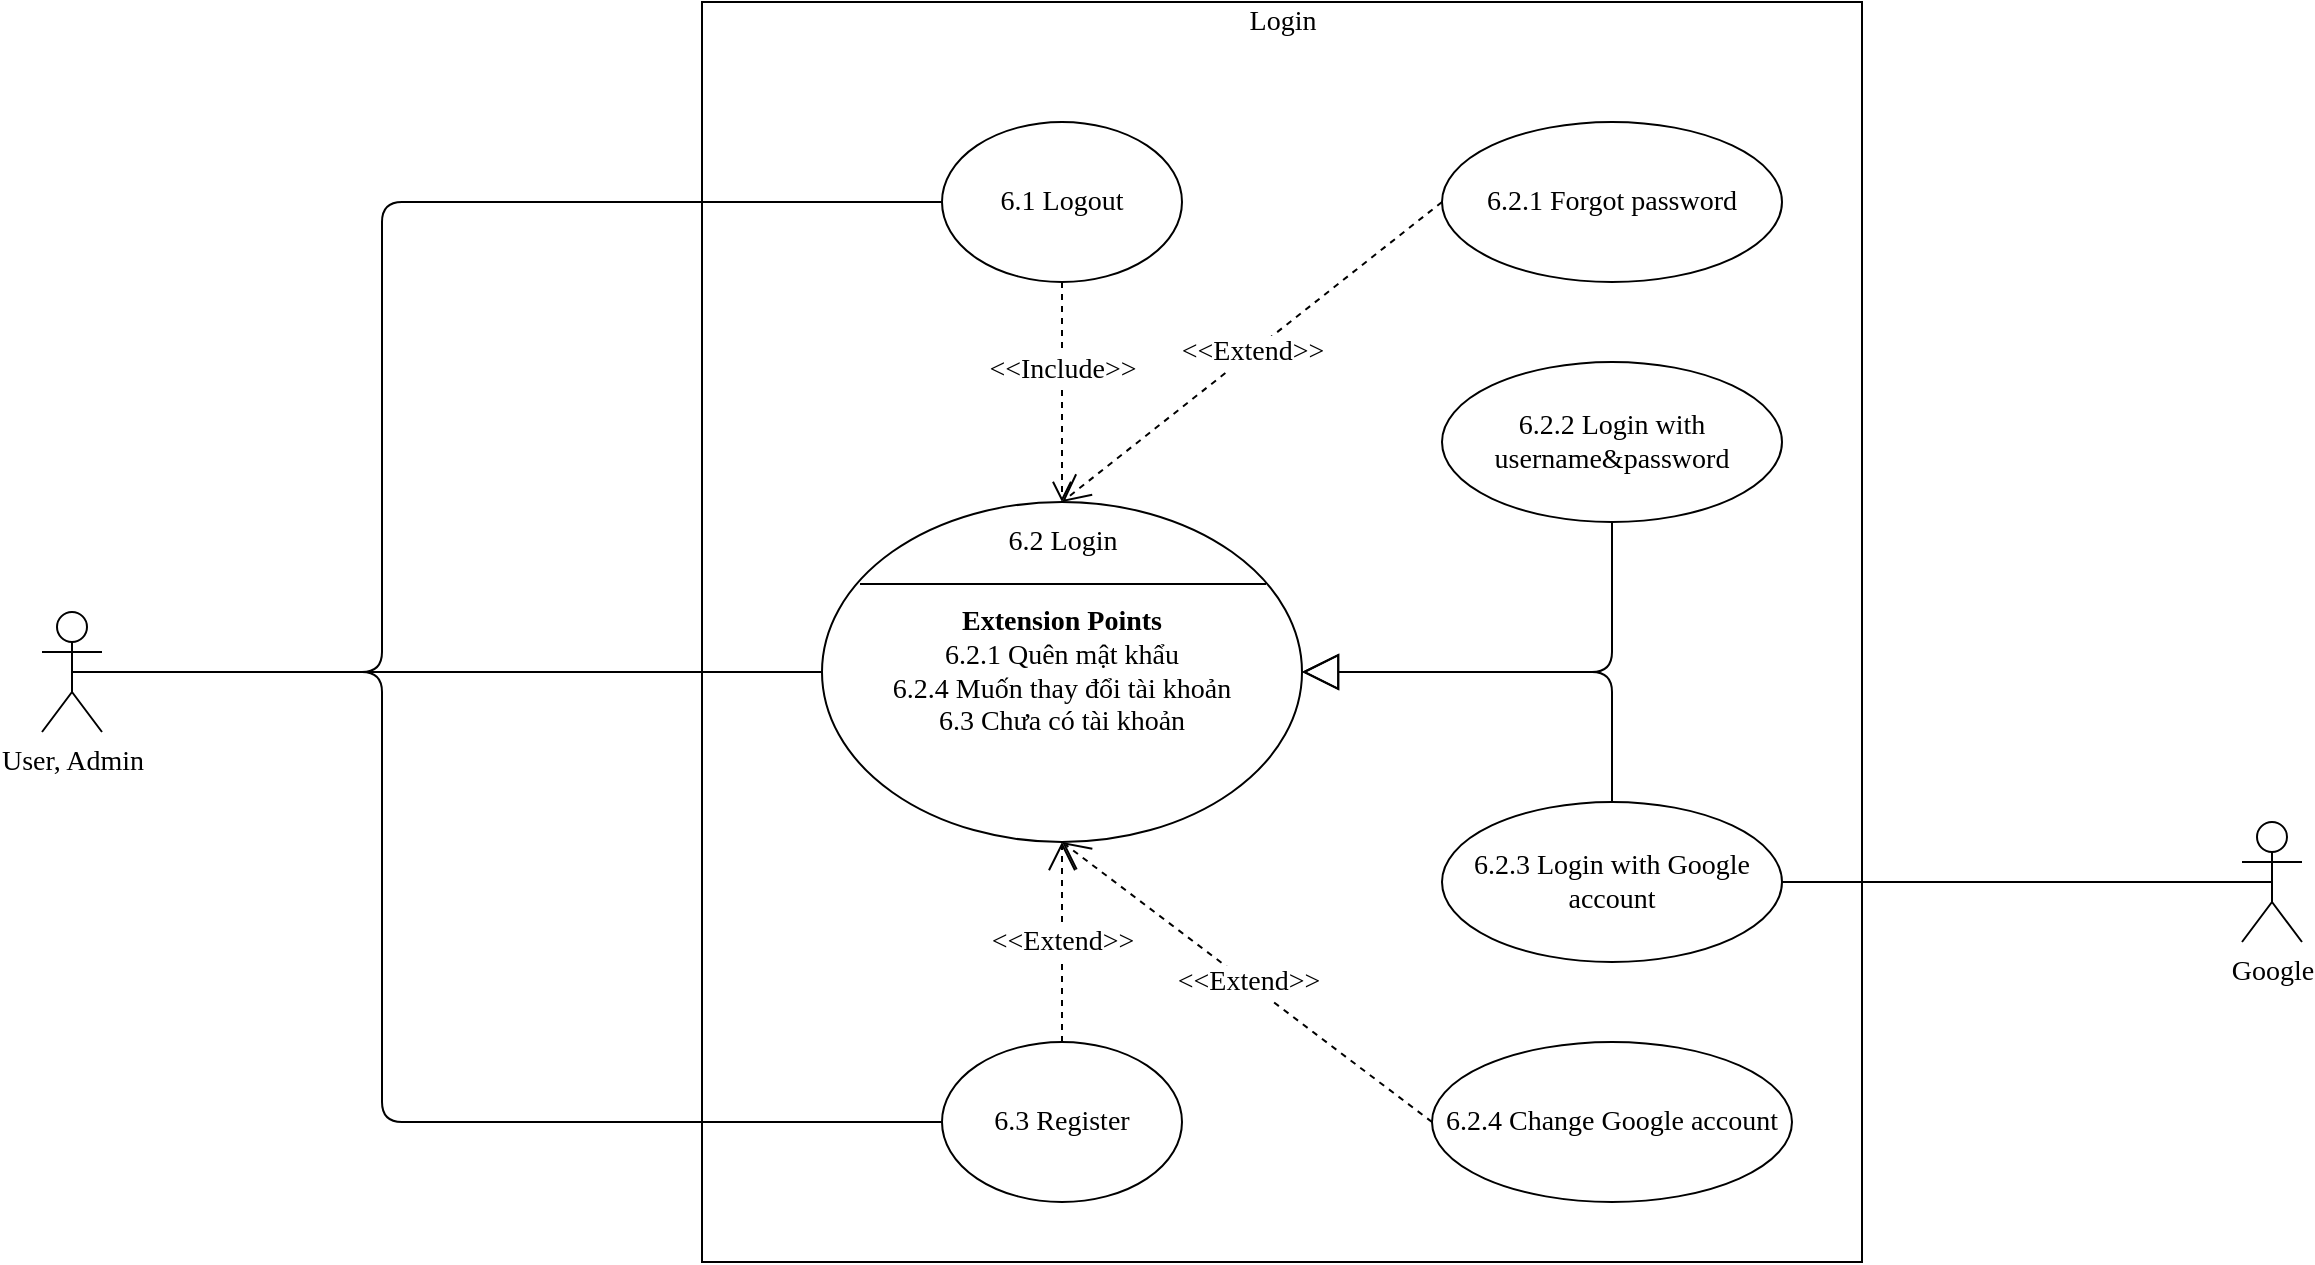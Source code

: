 <mxfile version="13.10.2" type="google"><diagram id="p37WDtrfEYxrl36EbQ1L" name="Page-1"><mxGraphModel dx="1210" dy="659" grid="1" gridSize="10" guides="1" tooltips="1" connect="1" arrows="1" fold="1" page="1" pageScale="1" pageWidth="850" pageHeight="1100" math="0" shadow="0"><root><mxCell id="0"/><mxCell id="1" parent="0"/><mxCell id="UBPgO-X2ELVRQW_mTyKu-1" value="" style="rounded=0;whiteSpace=wrap;html=1;fontFamily=Verdana;fontSize=14;" parent="1" vertex="1"><mxGeometry x="390" y="170" width="580" height="630" as="geometry"/></mxCell><mxCell id="UBPgO-X2ELVRQW_mTyKu-2" value="&lt;div&gt;User, Admin&lt;/div&gt;" style="shape=umlActor;verticalLabelPosition=bottom;verticalAlign=top;html=1;fontFamily=Verdana;fontSize=14;" parent="1" vertex="1"><mxGeometry x="60" y="475" width="30" height="60" as="geometry"/></mxCell><mxCell id="UBPgO-X2ELVRQW_mTyKu-3" value="6.1 Logout" style="ellipse;whiteSpace=wrap;html=1;fontFamily=Verdana;fontSize=14;" parent="1" vertex="1"><mxGeometry x="510" y="230" width="120" height="80" as="geometry"/></mxCell><mxCell id="UBPgO-X2ELVRQW_mTyKu-4" value="Login" style="text;html=1;align=center;verticalAlign=middle;resizable=0;points=[];autosize=1;fontFamily=Verdana;fontSize=14;" parent="1" vertex="1"><mxGeometry x="655" y="170" width="50" height="20" as="geometry"/></mxCell><mxCell id="UBPgO-X2ELVRQW_mTyKu-5" value="" style="endArrow=none;html=1;fontFamily=Verdana;fontSize=14;entryX=0;entryY=0.5;entryDx=0;entryDy=0;exitX=0.5;exitY=0.5;exitDx=0;exitDy=0;exitPerimeter=0;" parent="1" source="UBPgO-X2ELVRQW_mTyKu-2" target="UBPgO-X2ELVRQW_mTyKu-3" edge="1"><mxGeometry width="50" height="50" relative="1" as="geometry"><mxPoint x="390" y="470" as="sourcePoint"/><mxPoint x="440" y="420" as="targetPoint"/><Array as="points"><mxPoint x="230" y="505"/><mxPoint x="230" y="270"/></Array></mxGeometry></mxCell><mxCell id="UBPgO-X2ELVRQW_mTyKu-6" value="&lt;div&gt;&lt;b&gt;Extension Points&lt;/b&gt;&lt;/div&gt;&lt;div&gt;6.2.1 Quên mật khẩu&lt;/div&gt;&lt;div&gt;6.2.4 Muốn thay đổi tài khoản&lt;/div&gt;&lt;div&gt;6.3 Chưa có tài khoản&lt;br&gt;&lt;/div&gt;" style="ellipse;whiteSpace=wrap;html=1;fontFamily=Verdana;fontSize=14;" parent="1" vertex="1"><mxGeometry x="450" y="420" width="240" height="170" as="geometry"/></mxCell><mxCell id="UBPgO-X2ELVRQW_mTyKu-7" value="6.2 Login" style="text;html=1;align=center;verticalAlign=middle;resizable=0;points=[];autosize=1;fontSize=14;fontFamily=Verdana;" parent="1" vertex="1"><mxGeometry x="530" y="430" width="80" height="20" as="geometry"/></mxCell><mxCell id="UBPgO-X2ELVRQW_mTyKu-8" value="" style="endArrow=none;html=1;fontFamily=Verdana;fontSize=14;entryX=0.925;entryY=0.241;entryDx=0;entryDy=0;entryPerimeter=0;" parent="1" target="UBPgO-X2ELVRQW_mTyKu-6" edge="1"><mxGeometry width="50" height="50" relative="1" as="geometry"><mxPoint x="469" y="461" as="sourcePoint"/><mxPoint x="440" y="420" as="targetPoint"/></mxGeometry></mxCell><mxCell id="UBPgO-X2ELVRQW_mTyKu-9" value="" style="endArrow=none;html=1;fontFamily=Verdana;fontSize=14;entryX=0;entryY=0.5;entryDx=0;entryDy=0;exitX=0.5;exitY=0.5;exitDx=0;exitDy=0;exitPerimeter=0;" parent="1" source="UBPgO-X2ELVRQW_mTyKu-2" target="UBPgO-X2ELVRQW_mTyKu-6" edge="1"><mxGeometry width="50" height="50" relative="1" as="geometry"><mxPoint x="390" y="470" as="sourcePoint"/><mxPoint x="440" y="420" as="targetPoint"/><Array as="points"/></mxGeometry></mxCell><mxCell id="UBPgO-X2ELVRQW_mTyKu-10" value="6.3 Register" style="ellipse;whiteSpace=wrap;html=1;fontFamily=Verdana;fontSize=14;" parent="1" vertex="1"><mxGeometry x="510" y="690" width="120" height="80" as="geometry"/></mxCell><mxCell id="UBPgO-X2ELVRQW_mTyKu-11" value="" style="endArrow=none;html=1;fontFamily=Verdana;fontSize=14;entryX=0;entryY=0.5;entryDx=0;entryDy=0;exitX=0.5;exitY=0.5;exitDx=0;exitDy=0;exitPerimeter=0;" parent="1" source="UBPgO-X2ELVRQW_mTyKu-2" target="UBPgO-X2ELVRQW_mTyKu-10" edge="1"><mxGeometry width="50" height="50" relative="1" as="geometry"><mxPoint x="80" y="510" as="sourcePoint"/><mxPoint x="440" y="560" as="targetPoint"/><Array as="points"><mxPoint x="230" y="505"/><mxPoint x="230" y="730"/></Array></mxGeometry></mxCell><mxCell id="UBPgO-X2ELVRQW_mTyKu-12" value="6.2.1 Forgot password" style="ellipse;whiteSpace=wrap;html=1;fontFamily=Verdana;fontSize=14;" parent="1" vertex="1"><mxGeometry x="760" y="230" width="170" height="80" as="geometry"/></mxCell><mxCell id="UBPgO-X2ELVRQW_mTyKu-13" value="6.2.2 Login with username&amp;amp;password" style="ellipse;whiteSpace=wrap;html=1;fontFamily=Verdana;fontSize=14;" parent="1" vertex="1"><mxGeometry x="760" y="350" width="170" height="80" as="geometry"/></mxCell><mxCell id="UBPgO-X2ELVRQW_mTyKu-14" value="6.2.3 Login with Google account" style="ellipse;whiteSpace=wrap;html=1;fontFamily=Verdana;fontSize=14;" parent="1" vertex="1"><mxGeometry x="760" y="570" width="170" height="80" as="geometry"/></mxCell><mxCell id="UBPgO-X2ELVRQW_mTyKu-15" value="6.2.4 Change Google account" style="ellipse;whiteSpace=wrap;html=1;fontFamily=Verdana;fontSize=14;" parent="1" vertex="1"><mxGeometry x="755" y="690" width="180" height="80" as="geometry"/></mxCell><mxCell id="UBPgO-X2ELVRQW_mTyKu-16" value="&amp;lt;&amp;lt;Include&amp;gt;&amp;gt;" style="html=1;verticalAlign=bottom;endArrow=open;dashed=1;endSize=8;fontFamily=Verdana;fontSize=14;exitX=0.5;exitY=1;exitDx=0;exitDy=0;entryX=0.5;entryY=0;entryDx=0;entryDy=0;" parent="1" source="UBPgO-X2ELVRQW_mTyKu-3" target="UBPgO-X2ELVRQW_mTyKu-6" edge="1"><mxGeometry relative="1" as="geometry"><mxPoint x="680" y="460" as="sourcePoint"/><mxPoint x="600" y="460" as="targetPoint"/></mxGeometry></mxCell><mxCell id="UBPgO-X2ELVRQW_mTyKu-17" value="&amp;lt;&amp;lt;Extend&amp;gt;&amp;gt;" style="endArrow=open;endSize=12;dashed=1;html=1;fontFamily=Verdana;fontSize=14;exitX=0.5;exitY=0;exitDx=0;exitDy=0;entryX=0.5;entryY=1;entryDx=0;entryDy=0;" parent="1" source="UBPgO-X2ELVRQW_mTyKu-10" target="UBPgO-X2ELVRQW_mTyKu-6" edge="1"><mxGeometry width="160" relative="1" as="geometry"><mxPoint x="560" y="460" as="sourcePoint"/><mxPoint x="720" y="460" as="targetPoint"/></mxGeometry></mxCell><mxCell id="UBPgO-X2ELVRQW_mTyKu-18" value="&amp;lt;&amp;lt;Extend&amp;gt;&amp;gt;" style="endArrow=open;endSize=12;dashed=1;html=1;fontFamily=Verdana;fontSize=14;exitX=0;exitY=0.5;exitDx=0;exitDy=0;" parent="1" source="UBPgO-X2ELVRQW_mTyKu-12" edge="1"><mxGeometry width="160" relative="1" as="geometry"><mxPoint x="610" y="460" as="sourcePoint"/><mxPoint x="570" y="420" as="targetPoint"/></mxGeometry></mxCell><mxCell id="UBPgO-X2ELVRQW_mTyKu-19" value="&amp;lt;&amp;lt;Extend&amp;gt;&amp;gt;" style="endArrow=open;endSize=12;dashed=1;html=1;fontFamily=Verdana;fontSize=14;exitX=0;exitY=0.5;exitDx=0;exitDy=0;" parent="1" source="UBPgO-X2ELVRQW_mTyKu-15" edge="1"><mxGeometry width="160" relative="1" as="geometry"><mxPoint x="970" y="403.444" as="sourcePoint"/><mxPoint x="570" y="590" as="targetPoint"/></mxGeometry></mxCell><mxCell id="UBPgO-X2ELVRQW_mTyKu-20" value="" style="endArrow=block;endSize=16;endFill=0;html=1;fontFamily=Verdana;fontSize=14;exitX=0.5;exitY=1;exitDx=0;exitDy=0;entryX=1;entryY=0.5;entryDx=0;entryDy=0;" parent="1" source="UBPgO-X2ELVRQW_mTyKu-13" target="UBPgO-X2ELVRQW_mTyKu-6" edge="1"><mxGeometry width="160" relative="1" as="geometry"><mxPoint x="610" y="620" as="sourcePoint"/><mxPoint x="770" y="620" as="targetPoint"/><Array as="points"><mxPoint x="845" y="505"/></Array></mxGeometry></mxCell><mxCell id="UBPgO-X2ELVRQW_mTyKu-21" value="" style="endArrow=block;endSize=16;endFill=0;html=1;fontFamily=Verdana;fontSize=14;exitX=0.5;exitY=0;exitDx=0;exitDy=0;entryX=1;entryY=0.5;entryDx=0;entryDy=0;" parent="1" source="UBPgO-X2ELVRQW_mTyKu-14" target="UBPgO-X2ELVRQW_mTyKu-6" edge="1"><mxGeometry width="160" relative="1" as="geometry"><mxPoint x="770" y="400" as="sourcePoint"/><mxPoint x="700" y="515" as="targetPoint"/><Array as="points"><mxPoint x="845" y="505"/></Array></mxGeometry></mxCell><mxCell id="UBPgO-X2ELVRQW_mTyKu-22" value="Google" style="shape=umlActor;verticalLabelPosition=bottom;verticalAlign=top;html=1;fontFamily=Verdana;fontSize=14;" parent="1" vertex="1"><mxGeometry x="1160" y="580" width="30" height="60" as="geometry"/></mxCell><mxCell id="UBPgO-X2ELVRQW_mTyKu-23" value="" style="endArrow=none;html=1;fontFamily=Verdana;fontSize=14;exitX=1;exitY=0.5;exitDx=0;exitDy=0;entryX=0.5;entryY=0.5;entryDx=0;entryDy=0;entryPerimeter=0;" parent="1" source="UBPgO-X2ELVRQW_mTyKu-14" target="UBPgO-X2ELVRQW_mTyKu-22" edge="1"><mxGeometry width="50" height="50" relative="1" as="geometry"><mxPoint x="900" y="480" as="sourcePoint"/><mxPoint x="950" y="430" as="targetPoint"/></mxGeometry></mxCell></root></mxGraphModel></diagram></mxfile>